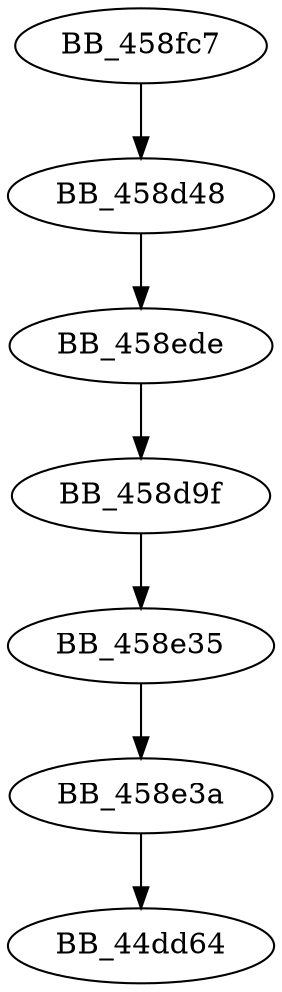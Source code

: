 DiGraph sub_458FC7{
BB_458d48->BB_458ede
BB_458d9f->BB_458e35
BB_458e35->BB_458e3a
BB_458e3a->BB_44dd64
BB_458ede->BB_458d9f
BB_458fc7->BB_458d48
}
